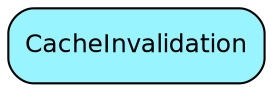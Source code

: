 digraph CacheInvalidation  {
node [shape = box style="rounded, filled" fontname = "Helvetica" fontsize = "12" ]
edge [fontname = "Helvetica" fontsize = "9"]

CacheInvalidation[fillcolor = "cadetblue1"]
}
